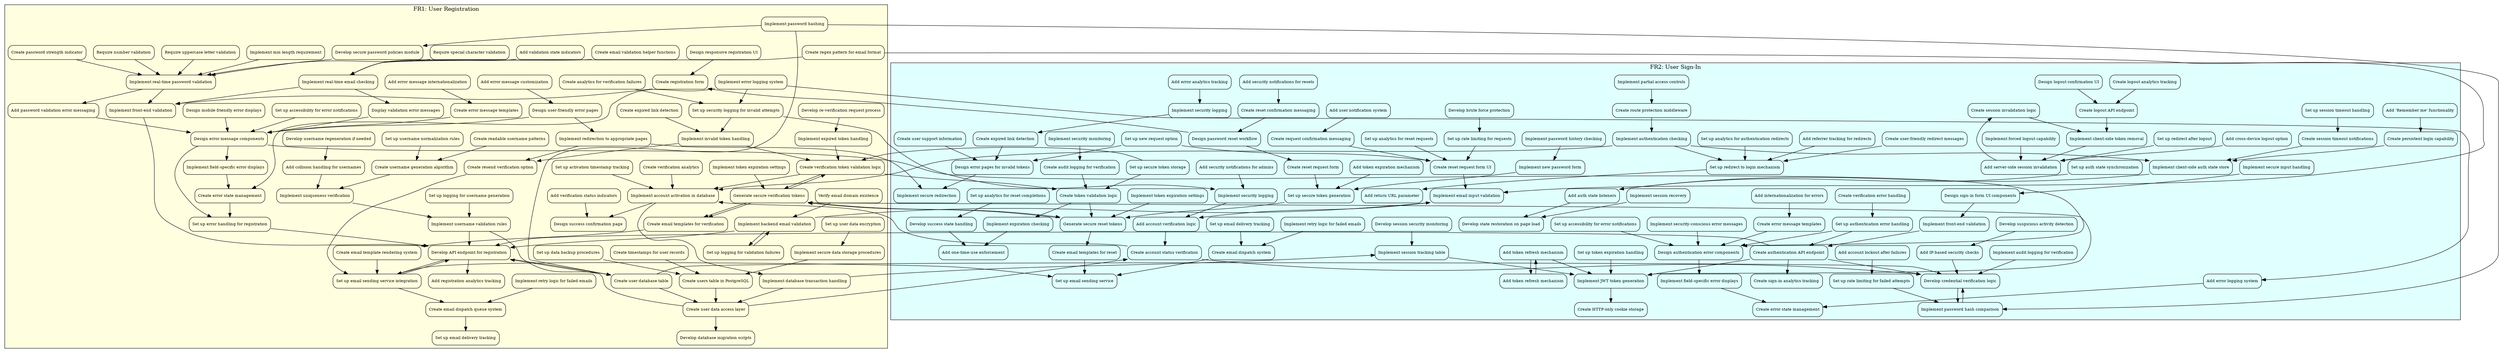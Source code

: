 @startuml
digraph Authentication_Dependencies {
  node [shape=box, style=rounded, fontsize=10]
  edge [fontsize=8]
  rankdir=TB
  
  subgraph cluster_FR1 {
    label = "FR1: User Registration"
    style = filled
    fillcolor = lightyellow
    
    ' REQ-1: Email/password registration
    reg_form [label="Create registration form"]
    form_validation [label="Implement front-end validation"]
    reg_api [label="Develop API endpoint for registration"]
    user_db [label="Create user database table"]
    password_hash [label="Implement password hashing"]
    responsive_ui [label="Design responsive registration UI"]
    reg_error [label="Set up error handling for registration"]
    reg_analytics [label="Add registration analytics tracking"]
    
    ' REQ-2: Email validation
    email_regex [label="Create regex pattern for email format"]
    realtime_check [label="Implement real-time email checking"]
    domain_verify [label="Verify email domain existence"]
    validation_error [label="Display validation error messages"]
    validation_helper [label="Create email validation helper functions"]
    validation_state [label="Add validation state indicators"]
    backend_validation [label="Implement backend email validation"]
    validation_logging [label="Set up logging for validation failures"]
    
    ' REQ-3: Password security enforcement
    min_length [label="Implement min length requirement"]
    uppercase_valid [label="Require uppercase letter validation"]
    number_valid [label="Require number validation"]
    special_char [label="Require special character validation"]
    strength_indicator [label="Create password strength indicator"]
    password_policies [label="Develop secure password policies module"]
    realtime_pass_valid [label="Implement real-time password validation"]
    pass_error_msg [label="Add password validation error messaging"]
    
    ' REQ-4: Store user information
    users_table [label="Create users table in PostgreSQL"]
    secure_storage [label="Implement secure data storage procedures"]
    data_encrypt [label="Set up user data encryption"]
    timestamps [label="Create timestamps for user records"]
    transaction_handling [label="Implement database transaction handling"]
    data_backup [label="Set up data backup procedures"]
    data_access [label="Create user data access layer"]
    db_migration [label="Develop database migration scripts"]
    
    ' REQ-5: Generate unique username
    username_algo [label="Create username generation algorithm"]
    unique_verify [label="Implement uniqueness verification"]
    collision_handling [label="Add collision handling for usernames"]
    username_normalize [label="Set up username normalization rules"]
    readable_patterns [label="Create readable username patterns"]
    username_regen [label="Develop username regeneration if needed"]
    username_validation [label="Implement username validation rules"]
    username_logging [label="Set up logging for username generation"]
    
    ' REQ-6: Display error messages
    error_components [label="Design error message components"]
    error_templates [label="Create error message templates"]
    field_errors [label="Implement field-specific error displays"]
    error_accessibility [label="Set up accessibility for error notifications"]
    error_i18n [label="Add error message internationalization"]
    error_state [label="Create error state management"]
    error_logging [label="Implement error logging system"]
    mobile_errors [label="Design mobile-friendly error displays"]
    
    ' REQ-7: Send verification email
    email_templates [label="Create email templates for verification"]
    email_service [label="Set up email sending service integration"]
    secure_tokens [label="Generate secure verification tokens"]
    token_expiry [label="Implement token expiration settings"]
    email_queue [label="Create email dispatch queue system"]
    delivery_tracking [label="Set up email delivery tracking"]
    retry_logic [label="Implement retry logic for failed emails"]
    template_render [label="Create email template rendering system"]
    
    ' REQ-8: Verify account activation
    token_validation [label="Create verification token validation logic"]
    account_activation [label="Implement account activation in database"]
    success_page [label="Design success confirmation page"]
    activation_timestamp [label="Set up activation timestamp tracking"]
    verify_analytics [label="Create verification analytics"]
    expired_token [label="Implement expired token handling"]
    reverify_process [label="Develop re-verification request process"]
    verify_status [label="Add verification status indicators"]
    
    ' REQ-9: Handle invalid verification links
    expired_detection [label="Create expired link detection"]
    error_pages [label="Design user-friendly error pages"]
    invalid_token [label="Implement invalid token handling"]
    resend_option [label="Create resend verification option"]
    security_logging [label="Set up security logging for invalid attempts"]
    error_customize [label="Add error message customization"]
    error_redirect [label="Implement redirection to appropriate pages"]
    verif_failures [label="Create analytics for verification failures"]
  }
  
  subgraph cluster_FR2 {
    label = "FR2: User Sign-In"
    style = filled
    fillcolor = lightcyan
    
    ' REQ-1: Email/password authentication
    signin_form [label="Design sign-in form UI components"]
    signin_validation [label="Implement front-end validation"]
    auth_api [label="Create authentication API endpoint"]
    cred_verify [label="Develop credential verification logic"]
    auth_error_handle [label="Set up authentication error handling"]
    remember_me [label="Add 'Remember me' functionality"]
    secure_input [label="Implement secure input handling"]
    signin_analytics [label="Create sign-in analytics tracking"]
    
    ' REQ-2: Verify credentials
    password_compare [label="Implement password hash comparison"]
    account_status [label="Create account status verification"]
    rate_limiting [label="Set up rate limiting for failed attempts"]
    ip_security [label="Add IP-based security checks"]
    verify_audit [label="Implement audit logging for verification"]
    verify_error [label="Create verification error handling"]
    account_lockout [label="Add account lockout after failures"]
    suspicious_activity [label="Develop suspicious activity detection"]
    
    ' REQ-3: Secure session management
    jwt_generation [label="Implement JWT token generation"]
    cookie_storage [label="Create HTTP-only cookie storage"]
    token_expiration [label="Set up token expiration handling"]
    token_refresh [label="Add token refresh mechanism"]
    session_table [label="Implement session tracking table"]
    session_invalid [label="Create session invalidation logic"]
    timeout_handling [label="Set up session timeout handling"]
    session_monitor [label="Develop session security monitoring"]
    
    ' REQ-4: Logout functionality
    logout_api [label="Create logout API endpoint"]
    token_removal [label="Implement client-side token removal"]
    server_invalidate [label="Add server-side session invalidation"]
    logout_confirm [label="Design logout confirmation UI"]
    logout_redirect [label="Set up redirect after logout"]
    logout_analytics [label="Create logout analytics tracking"]
    forced_logout [label="Implement forced logout capability"]
    cross_device [label="Add cross-device logout option"]
    
    ' REQ-5: Display authentication errors
    auth_error_comp [label="Design authentication error components"]
    auth_error_temp [label="Create error message templates"]
    auth_field_errors [label="Implement field-specific error displays"]
    auth_error_access [label="Set up accessibility for error notifications"]
    auth_error_i18n [label="Add internationalization for errors"]
    auth_error_state [label="Create error state management"]
    secure_error_msg [label="Implement security-conscious error messages"]
    auth_error_log [label="Add error logging system"]
    
    ' REQ-6: Maintain authentication state
    auth_state_store [label="Implement client-side auth state store"]
    persistent_login [label="Create persistent login capability"]
    auth_token_refresh [label="Add token refresh mechanism"]
    session_recovery [label="Implement session recovery"]
    state_sync [label="Set up auth state synchronization"]
    timeout_notify [label="Create session timeout notifications"]
    auth_listeners [label="Add auth state listeners"]
    state_restore [label="Develop state restoration on page load"]
    
    ' REQ-7: Redirect unauthenticated users
    route_protection [label="Create route protection middleware"]
    auth_checking [label="Implement authentication checking"]
    login_redirect [label="Set up redirect to login mechanism"]
    return_url [label="Add return URL parameter"]
    redirect_message [label="Create user-friendly redirect messages"]
    partial_access [label="Implement partial access controls"]
    referrer_track [label="Add referrer tracking for redirects"]
    redirect_analytics [label="Set up analytics for authentication redirects"]
    
    ' REQ-8: Password reset functionality
    reset_workflow [label="Design password reset workflow"]
    reset_request_form [label="Create reset request form"]
    new_password_form [label="Implement new password form"]
    reset_token_gen [label="Set up secure token generation"]
    reset_token_expire [label="Add token expiration mechanism"]
    reset_confirm [label="Create reset confirmation messaging"]
    password_history [label="Implement password history checking"]
    reset_notify [label="Add security notifications for resets"]
    
    ' REQ-9: Password reset request
    reset_form_ui [label="Create reset request form UI"]
    reset_email_valid [label="Implement email input validation"]
    reset_rate_limit [label="Set up rate limiting for requests"]
    reset_account_verify [label="Add account verification logic"]
    reset_confirm_msg [label="Create request confirmation messaging"]
    reset_security_log [label="Implement security logging"]
    reset_analytics [label="Set up analytics for reset requests"]
    reset_notify_system [label="Add user notification system"]
    
    ' REQ-10: Send reset email
    reset_email_temp [label="Create email templates for reset"]
    reset_email_service [label="Set up email sending service"]
    reset_secure_tokens [label="Generate secure reset tokens"]
    reset_token_expiry [label="Implement token expiration settings"]
    reset_email_queue [label="Create email dispatch system"]
    reset_delivery [label="Set up email delivery tracking"]
    reset_retry [label="Implement retry logic for failed emails"]
    reset_admin_notify [label="Add security notifications for admins"]
    
    ' REQ-11: Verify reset links
    reset_token_valid [label="Create token validation logic"]
    reset_expiry_check [label="Implement expiration checking"]
    reset_token_storage [label="Set up secure token storage"]
    one_time_use [label="Add one-time-use enforcement"]
    reset_audit [label="Create audit logging for verification"]
    reset_security [label="Implement security monitoring"]
    reset_analytics_complete [label="Set up analytics for reset completions"]
    reset_success [label="Develop success state handling"]
    
    ' REQ-12: Handle invalid reset links
    reset_expired_detect [label="Create expired link detection"]
    reset_error_pages [label="Design error pages for invalid tokens"]
    reset_invalid_log [label="Implement security logging"]
    reset_new_request [label="Set up new request option"]
    reset_error_analytics [label="Add error analytics tracking"]
    reset_support_info [label="Create user support information"]
    reset_secure_redirect [label="Implement secure redirection"]
    reset_brute_force [label="Develop brute force protection"]
  }
  
  ' FR1 internal dependencies
  reg_form -> form_validation
  form_validation -> reg_api
  reg_api -> user_db
  password_hash -> user_db
  reg_error -> reg_api
  reg_api -> reg_analytics
  responsive_ui -> reg_form
  
  email_regex -> realtime_check
  realtime_check -> validation_error
  domain_verify -> backend_validation
  validation_helper -> realtime_check
  validation_state -> realtime_check
  backend_validation -> reg_api
  validation_logging -> backend_validation
  validation_error -> error_components
  
  min_length -> realtime_pass_valid
  uppercase_valid -> realtime_pass_valid
  number_valid -> realtime_pass_valid
  special_char -> realtime_pass_valid
  password_policies -> realtime_pass_valid
  strength_indicator -> realtime_pass_valid
  realtime_pass_valid -> pass_error_msg
  pass_error_msg -> error_components
  
  users_table -> data_access
  secure_storage -> users_table
  data_encrypt -> secure_storage
  timestamps -> users_table
  transaction_handling -> data_access
  data_backup -> users_table
  data_access -> db_migration
  data_access -> reg_api
  
  username_algo -> unique_verify
  unique_verify -> username_validation
  collision_handling -> unique_verify
  username_normalize -> username_algo
  readable_patterns -> username_algo
  username_regen -> collision_handling
  username_validation -> reg_api
  username_logging -> username_validation
  
  error_components -> field_errors
  error_templates -> error_components
  field_errors -> error_state
  error_accessibility -> error_components
  error_i18n -> error_templates
  error_state -> reg_error
  error_logging -> error_state
  mobile_errors -> error_components
  
  email_templates -> template_render
  email_service -> email_queue
  secure_tokens -> email_templates
  token_expiry -> secure_tokens
  email_queue -> delivery_tracking
  retry_logic -> email_queue
  template_render -> email_service
  email_service -> reg_api
  
  token_validation -> account_activation
  account_activation -> success_page
  activation_timestamp -> account_activation
  verify_analytics -> account_activation
  expired_token -> token_validation
  reverify_process -> expired_token
  verify_status -> success_page
  token_validation -> secure_tokens
  
  expired_detection -> invalid_token
  error_pages -> error_redirect
  invalid_token -> resend_option
  security_logging -> invalid_token
  error_customize -> error_pages
  error_redirect -> resend_option
  verif_failures -> security_logging
  invalid_token -> token_validation
  
  ' FR2 internal dependencies
  signin_form -> signin_validation
  signin_validation -> auth_api
  auth_api -> cred_verify
  secure_input -> signin_form
  auth_error_handle -> auth_api
  remember_me -> persistent_login
  auth_api -> signin_analytics
  
  password_compare -> cred_verify
  account_status -> cred_verify
  rate_limiting -> password_compare
  ip_security -> cred_verify
  verify_audit -> cred_verify
  verify_error -> auth_error_handle
  account_lockout -> rate_limiting
  suspicious_activity -> ip_security
  
  jwt_generation -> cookie_storage
  token_expiration -> jwt_generation
  token_refresh -> auth_token_refresh
  session_table -> jwt_generation
  session_invalid -> token_removal
  timeout_handling -> timeout_notify
  session_monitor -> session_table
  
  logout_api -> token_removal
  token_removal -> server_invalidate
  server_invalidate -> session_invalid
  logout_confirm -> logout_api
  logout_redirect -> server_invalidate
  logout_analytics -> logout_api
  forced_logout -> server_invalidate
  cross_device -> server_invalidate
  
  auth_error_comp -> auth_field_errors
  auth_error_temp -> auth_error_comp
  auth_field_errors -> auth_error_state
  auth_error_access -> auth_error_comp
  auth_error_i18n -> auth_error_temp
  secure_error_msg -> auth_error_comp
  auth_error_log -> auth_error_state
  
  auth_state_store -> auth_listeners
  persistent_login -> auth_state_store
  auth_token_refresh -> token_refresh
  session_recovery -> state_restore
  state_sync -> auth_listeners
  timeout_notify -> auth_state_store
  auth_listeners -> state_restore
  
  route_protection -> auth_checking
  auth_checking -> login_redirect
  login_redirect -> return_url
  redirect_message -> login_redirect
  partial_access -> route_protection
  referrer_track -> login_redirect
  redirect_analytics -> login_redirect
  
  reset_workflow -> reset_request_form
  reset_request_form -> reset_token_gen
  new_password_form -> reset_token_gen
  reset_token_expire -> reset_token_gen
  reset_confirm -> reset_workflow
  password_history -> new_password_form
  reset_notify -> reset_confirm
  
  reset_form_ui -> reset_email_valid
  reset_email_valid -> reset_account_verify
  reset_rate_limit -> reset_form_ui
  reset_confirm_msg -> reset_form_ui
  reset_security_log -> reset_account_verify
  reset_analytics -> reset_form_ui
  reset_notify_system -> reset_confirm_msg
  
  reset_email_temp -> reset_email_service
  reset_secure_tokens -> reset_email_temp
  reset_token_expiry -> reset_secure_tokens
  reset_email_queue -> reset_email_service
  reset_delivery -> reset_email_queue
  reset_retry -> reset_email_queue
  reset_admin_notify -> reset_security_log
  
  reset_token_valid -> reset_expiry_check
  reset_expiry_check -> one_time_use
  reset_token_storage -> reset_token_valid
  reset_audit -> reset_token_valid
  reset_security -> reset_audit
  reset_analytics_complete -> reset_success
  reset_success -> one_time_use
  
  reset_expired_detect -> reset_error_pages
  reset_error_pages -> reset_secure_redirect
  reset_invalid_log -> reset_expired_detect
  reset_new_request -> reset_error_pages
  reset_error_analytics -> reset_invalid_log
  reset_support_info -> reset_error_pages
  reset_brute_force -> reset_rate_limit
  
  ' Cross-REQ dependencies within FR1
  realtime_check -> form_validation
  realtime_pass_valid -> form_validation
  backend_validation -> validation_logging
  user_db -> data_access
  secure_tokens -> token_validation
  password_hash -> password_policies
  error_components -> reg_error
  error_pages -> error_components
  reg_api -> email_service
  account_activation -> transaction_handling
  secure_tokens -> email_templates
  error_logging -> security_logging
  resend_option -> email_service
  username_validation -> user_db
  
  ' Cross-REQ dependencies within FR2
  cred_verify -> password_compare
  auth_api -> jwt_generation
  auth_error_handle -> auth_error_comp
  auth_token_refresh -> jwt_generation
  auth_checking -> auth_state_store
  reset_token_gen -> reset_secure_tokens
  reset_account_verify -> account_status
  reset_token_valid -> reset_secure_tokens
  reset_new_request -> reset_form_ui
  
  ' FR1 to FR2 dependencies
  user_db -> cred_verify
  password_hash -> password_compare
  data_access -> account_status
  email_regex -> reset_email_valid
  error_components -> auth_error_comp
  email_service -> reset_email_service
  secure_tokens -> reset_secure_tokens
  token_validation -> reset_token_valid
  error_logging -> auth_error_log
  backend_validation -> reset_email_valid
  security_logging -> reset_security_log
  error_redirect -> reset_secure_redirect
  transaction_handling -> session_table
  
  ' FR2 to FR1 dependencies
  auth_api -> reg_api
  jwt_generation -> secure_tokens
  account_status -> account_activation
  reset_workflow -> reg_form
  reset_secure_tokens -> secure_tokens
  auth_checking -> account_activation
  reset_token_storage -> token_validation
}
@enduml